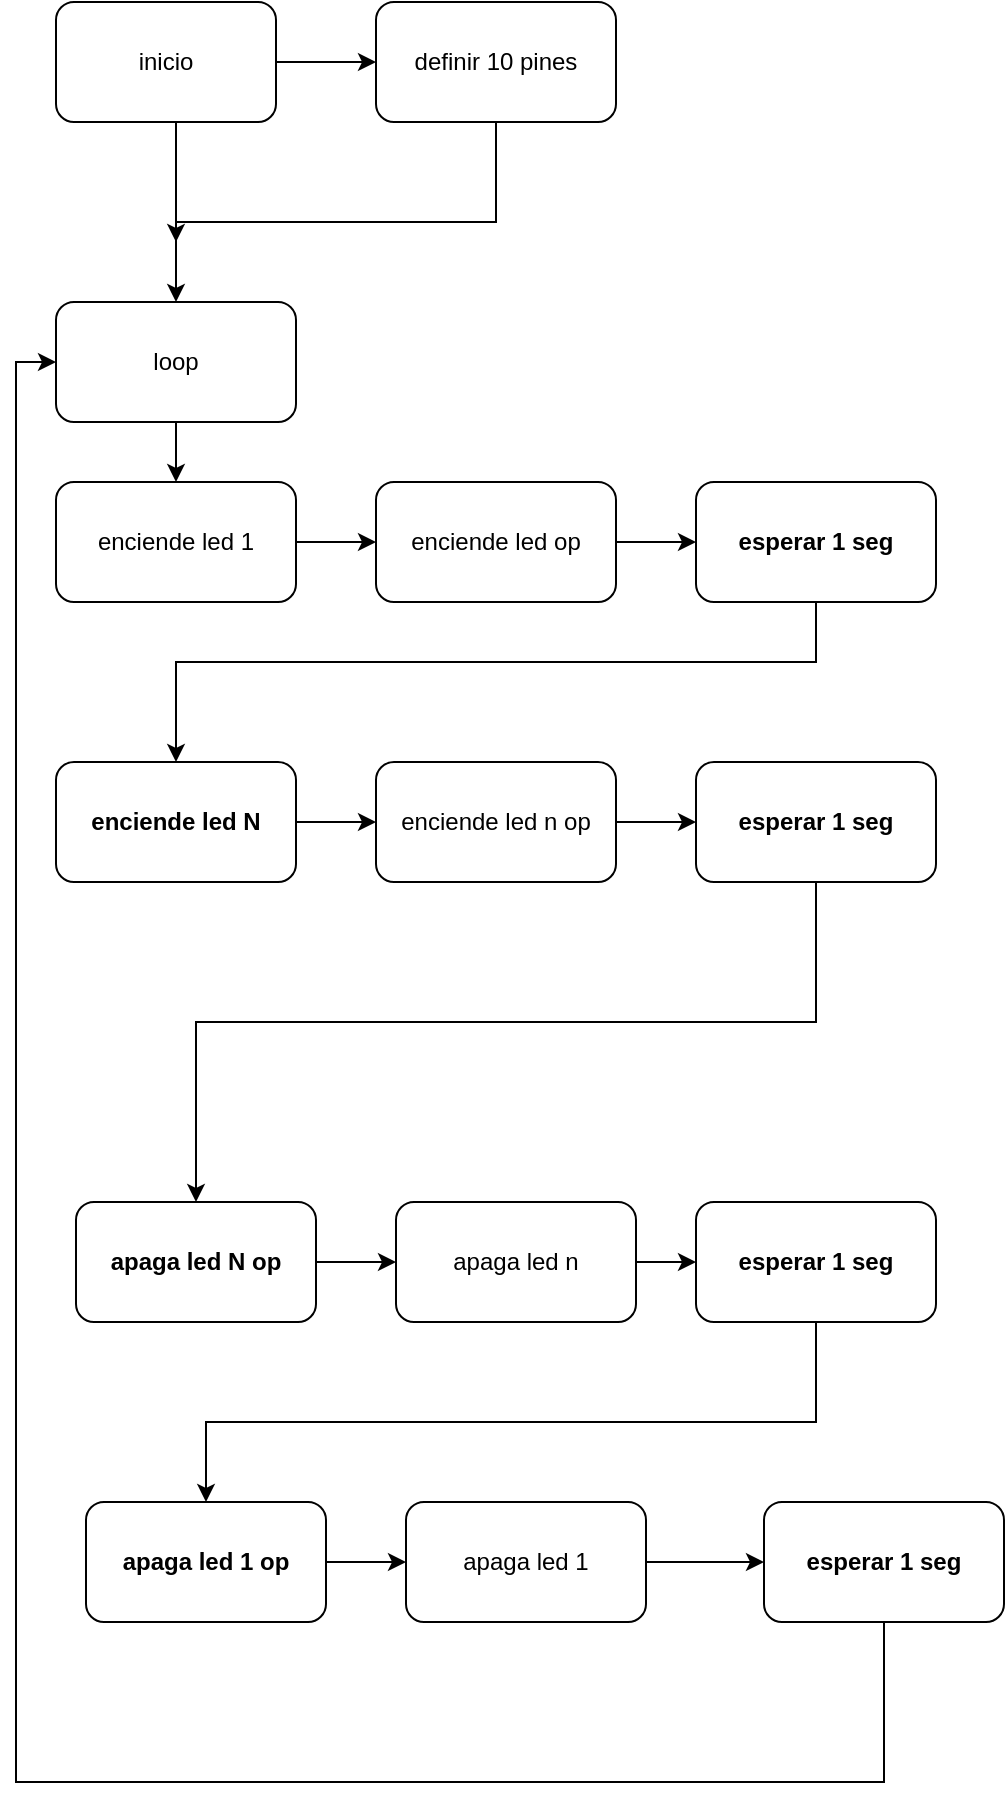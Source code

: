 <mxfile version="13.7.3" type="github">
  <diagram id="-ceab2DvpuC59-mp2N5p" name="Page-1">
    <mxGraphModel dx="1052" dy="900" grid="1" gridSize="10" guides="1" tooltips="1" connect="1" arrows="1" fold="1" page="1" pageScale="1" pageWidth="827" pageHeight="1169" math="0" shadow="0">
      <root>
        <mxCell id="0" />
        <mxCell id="1" parent="0" />
        <mxCell id="_ff0B6UNeOiOKf9AFcSQ-9" value="" style="edgeStyle=orthogonalEdgeStyle;rounded=0;orthogonalLoop=1;jettySize=auto;html=1;" edge="1" parent="1" source="_ff0B6UNeOiOKf9AFcSQ-2" target="_ff0B6UNeOiOKf9AFcSQ-3">
          <mxGeometry relative="1" as="geometry" />
        </mxCell>
        <mxCell id="_ff0B6UNeOiOKf9AFcSQ-11" style="edgeStyle=orthogonalEdgeStyle;rounded=0;orthogonalLoop=1;jettySize=auto;html=1;" edge="1" parent="1" source="_ff0B6UNeOiOKf9AFcSQ-2" target="_ff0B6UNeOiOKf9AFcSQ-4">
          <mxGeometry relative="1" as="geometry">
            <Array as="points">
              <mxPoint x="120" y="150" />
              <mxPoint x="120" y="150" />
            </Array>
          </mxGeometry>
        </mxCell>
        <mxCell id="_ff0B6UNeOiOKf9AFcSQ-2" value="inicio" style="rounded=1;whiteSpace=wrap;html=1;" vertex="1" parent="1">
          <mxGeometry x="60" y="60" width="110" height="60" as="geometry" />
        </mxCell>
        <mxCell id="_ff0B6UNeOiOKf9AFcSQ-12" style="edgeStyle=orthogonalEdgeStyle;rounded=0;orthogonalLoop=1;jettySize=auto;html=1;" edge="1" parent="1" source="_ff0B6UNeOiOKf9AFcSQ-3">
          <mxGeometry relative="1" as="geometry">
            <mxPoint x="120" y="180" as="targetPoint" />
            <Array as="points">
              <mxPoint x="280" y="170" />
              <mxPoint x="120" y="170" />
            </Array>
          </mxGeometry>
        </mxCell>
        <mxCell id="_ff0B6UNeOiOKf9AFcSQ-3" value="definir 10 pines" style="rounded=1;whiteSpace=wrap;html=1;" vertex="1" parent="1">
          <mxGeometry x="220" y="60" width="120" height="60" as="geometry" />
        </mxCell>
        <mxCell id="_ff0B6UNeOiOKf9AFcSQ-36" style="edgeStyle=orthogonalEdgeStyle;rounded=0;orthogonalLoop=1;jettySize=auto;html=1;exitX=0.5;exitY=1;exitDx=0;exitDy=0;entryX=0.5;entryY=0;entryDx=0;entryDy=0;" edge="1" parent="1" source="_ff0B6UNeOiOKf9AFcSQ-4" target="_ff0B6UNeOiOKf9AFcSQ-6">
          <mxGeometry relative="1" as="geometry" />
        </mxCell>
        <mxCell id="_ff0B6UNeOiOKf9AFcSQ-4" value="loop" style="rounded=1;whiteSpace=wrap;html=1;" vertex="1" parent="1">
          <mxGeometry x="60" y="210" width="120" height="60" as="geometry" />
        </mxCell>
        <mxCell id="_ff0B6UNeOiOKf9AFcSQ-19" style="edgeStyle=orthogonalEdgeStyle;rounded=0;orthogonalLoop=1;jettySize=auto;html=1;" edge="1" parent="1" source="_ff0B6UNeOiOKf9AFcSQ-5" target="_ff0B6UNeOiOKf9AFcSQ-8">
          <mxGeometry relative="1" as="geometry" />
        </mxCell>
        <mxCell id="_ff0B6UNeOiOKf9AFcSQ-5" value="enciende led op" style="rounded=1;whiteSpace=wrap;html=1;" vertex="1" parent="1">
          <mxGeometry x="220" y="300" width="120" height="60" as="geometry" />
        </mxCell>
        <mxCell id="_ff0B6UNeOiOKf9AFcSQ-18" style="edgeStyle=orthogonalEdgeStyle;rounded=0;orthogonalLoop=1;jettySize=auto;html=1;entryX=0;entryY=0.5;entryDx=0;entryDy=0;" edge="1" parent="1" source="_ff0B6UNeOiOKf9AFcSQ-6" target="_ff0B6UNeOiOKf9AFcSQ-5">
          <mxGeometry relative="1" as="geometry" />
        </mxCell>
        <mxCell id="_ff0B6UNeOiOKf9AFcSQ-6" value="enciende led 1" style="rounded=1;whiteSpace=wrap;html=1;" vertex="1" parent="1">
          <mxGeometry x="60" y="300" width="120" height="60" as="geometry" />
        </mxCell>
        <mxCell id="_ff0B6UNeOiOKf9AFcSQ-24" style="edgeStyle=orthogonalEdgeStyle;rounded=0;orthogonalLoop=1;jettySize=auto;html=1;entryX=0;entryY=0.5;entryDx=0;entryDy=0;" edge="1" parent="1" source="_ff0B6UNeOiOKf9AFcSQ-7" target="_ff0B6UNeOiOKf9AFcSQ-13">
          <mxGeometry relative="1" as="geometry" />
        </mxCell>
        <mxCell id="_ff0B6UNeOiOKf9AFcSQ-7" value="enciende led N" style="rounded=1;whiteSpace=wrap;html=1;fontStyle=1" vertex="1" parent="1">
          <mxGeometry x="60" y="440" width="120" height="60" as="geometry" />
        </mxCell>
        <mxCell id="_ff0B6UNeOiOKf9AFcSQ-23" style="edgeStyle=orthogonalEdgeStyle;rounded=0;orthogonalLoop=1;jettySize=auto;html=1;" edge="1" parent="1" source="_ff0B6UNeOiOKf9AFcSQ-8" target="_ff0B6UNeOiOKf9AFcSQ-7">
          <mxGeometry relative="1" as="geometry">
            <Array as="points">
              <mxPoint x="440" y="390" />
              <mxPoint x="120" y="390" />
            </Array>
          </mxGeometry>
        </mxCell>
        <mxCell id="_ff0B6UNeOiOKf9AFcSQ-8" value="esperar 1 seg" style="rounded=1;whiteSpace=wrap;html=1;fontStyle=1" vertex="1" parent="1">
          <mxGeometry x="380" y="300" width="120" height="60" as="geometry" />
        </mxCell>
        <mxCell id="_ff0B6UNeOiOKf9AFcSQ-25" style="edgeStyle=orthogonalEdgeStyle;rounded=0;orthogonalLoop=1;jettySize=auto;html=1;entryX=0;entryY=0.5;entryDx=0;entryDy=0;" edge="1" parent="1" source="_ff0B6UNeOiOKf9AFcSQ-13" target="_ff0B6UNeOiOKf9AFcSQ-14">
          <mxGeometry relative="1" as="geometry" />
        </mxCell>
        <mxCell id="_ff0B6UNeOiOKf9AFcSQ-13" value="enciende led n op" style="rounded=1;whiteSpace=wrap;html=1;" vertex="1" parent="1">
          <mxGeometry x="220" y="440" width="120" height="60" as="geometry" />
        </mxCell>
        <mxCell id="_ff0B6UNeOiOKf9AFcSQ-26" style="edgeStyle=orthogonalEdgeStyle;rounded=0;orthogonalLoop=1;jettySize=auto;html=1;entryX=0.5;entryY=0;entryDx=0;entryDy=0;" edge="1" parent="1" source="_ff0B6UNeOiOKf9AFcSQ-14" target="_ff0B6UNeOiOKf9AFcSQ-15">
          <mxGeometry relative="1" as="geometry">
            <Array as="points">
              <mxPoint x="440" y="570" />
              <mxPoint x="130" y="570" />
            </Array>
          </mxGeometry>
        </mxCell>
        <mxCell id="_ff0B6UNeOiOKf9AFcSQ-14" value="esperar 1 seg" style="rounded=1;whiteSpace=wrap;html=1;fontStyle=1" vertex="1" parent="1">
          <mxGeometry x="380" y="440" width="120" height="60" as="geometry" />
        </mxCell>
        <mxCell id="_ff0B6UNeOiOKf9AFcSQ-27" style="edgeStyle=orthogonalEdgeStyle;rounded=0;orthogonalLoop=1;jettySize=auto;html=1;" edge="1" parent="1" source="_ff0B6UNeOiOKf9AFcSQ-15" target="_ff0B6UNeOiOKf9AFcSQ-16">
          <mxGeometry relative="1" as="geometry" />
        </mxCell>
        <mxCell id="_ff0B6UNeOiOKf9AFcSQ-15" value="apaga led N op" style="rounded=1;whiteSpace=wrap;html=1;fontStyle=1" vertex="1" parent="1">
          <mxGeometry x="70" y="660" width="120" height="60" as="geometry" />
        </mxCell>
        <mxCell id="_ff0B6UNeOiOKf9AFcSQ-28" style="edgeStyle=orthogonalEdgeStyle;rounded=0;orthogonalLoop=1;jettySize=auto;html=1;entryX=0;entryY=0.5;entryDx=0;entryDy=0;" edge="1" parent="1" source="_ff0B6UNeOiOKf9AFcSQ-16" target="_ff0B6UNeOiOKf9AFcSQ-17">
          <mxGeometry relative="1" as="geometry" />
        </mxCell>
        <mxCell id="_ff0B6UNeOiOKf9AFcSQ-16" value="apaga led n" style="rounded=1;whiteSpace=wrap;html=1;" vertex="1" parent="1">
          <mxGeometry x="230" y="660" width="120" height="60" as="geometry" />
        </mxCell>
        <mxCell id="_ff0B6UNeOiOKf9AFcSQ-34" style="edgeStyle=orthogonalEdgeStyle;rounded=0;orthogonalLoop=1;jettySize=auto;html=1;" edge="1" parent="1" source="_ff0B6UNeOiOKf9AFcSQ-17" target="_ff0B6UNeOiOKf9AFcSQ-30">
          <mxGeometry relative="1" as="geometry">
            <Array as="points">
              <mxPoint x="440" y="770" />
              <mxPoint x="135" y="770" />
            </Array>
          </mxGeometry>
        </mxCell>
        <mxCell id="_ff0B6UNeOiOKf9AFcSQ-17" value="esperar 1 seg" style="rounded=1;whiteSpace=wrap;html=1;fontStyle=1" vertex="1" parent="1">
          <mxGeometry x="380" y="660" width="120" height="60" as="geometry" />
        </mxCell>
        <mxCell id="_ff0B6UNeOiOKf9AFcSQ-29" style="edgeStyle=orthogonalEdgeStyle;rounded=0;orthogonalLoop=1;jettySize=auto;html=1;" edge="1" parent="1" source="_ff0B6UNeOiOKf9AFcSQ-30" target="_ff0B6UNeOiOKf9AFcSQ-32">
          <mxGeometry relative="1" as="geometry" />
        </mxCell>
        <mxCell id="_ff0B6UNeOiOKf9AFcSQ-30" value="apaga led 1 op" style="rounded=1;whiteSpace=wrap;html=1;fontStyle=1" vertex="1" parent="1">
          <mxGeometry x="75" y="810" width="120" height="60" as="geometry" />
        </mxCell>
        <mxCell id="_ff0B6UNeOiOKf9AFcSQ-31" style="edgeStyle=orthogonalEdgeStyle;rounded=0;orthogonalLoop=1;jettySize=auto;html=1;entryX=0;entryY=0.5;entryDx=0;entryDy=0;" edge="1" parent="1" source="_ff0B6UNeOiOKf9AFcSQ-32" target="_ff0B6UNeOiOKf9AFcSQ-33">
          <mxGeometry relative="1" as="geometry" />
        </mxCell>
        <mxCell id="_ff0B6UNeOiOKf9AFcSQ-32" value="apaga led 1" style="rounded=1;whiteSpace=wrap;html=1;" vertex="1" parent="1">
          <mxGeometry x="235" y="810" width="120" height="60" as="geometry" />
        </mxCell>
        <mxCell id="_ff0B6UNeOiOKf9AFcSQ-35" style="edgeStyle=orthogonalEdgeStyle;rounded=0;orthogonalLoop=1;jettySize=auto;html=1;entryX=0;entryY=0.5;entryDx=0;entryDy=0;" edge="1" parent="1" source="_ff0B6UNeOiOKf9AFcSQ-33" target="_ff0B6UNeOiOKf9AFcSQ-4">
          <mxGeometry relative="1" as="geometry">
            <Array as="points">
              <mxPoint x="474" y="950" />
              <mxPoint x="40" y="950" />
              <mxPoint x="40" y="240" />
            </Array>
          </mxGeometry>
        </mxCell>
        <mxCell id="_ff0B6UNeOiOKf9AFcSQ-33" value="esperar 1 seg" style="rounded=1;whiteSpace=wrap;html=1;fontStyle=1" vertex="1" parent="1">
          <mxGeometry x="414" y="810" width="120" height="60" as="geometry" />
        </mxCell>
      </root>
    </mxGraphModel>
  </diagram>
</mxfile>
